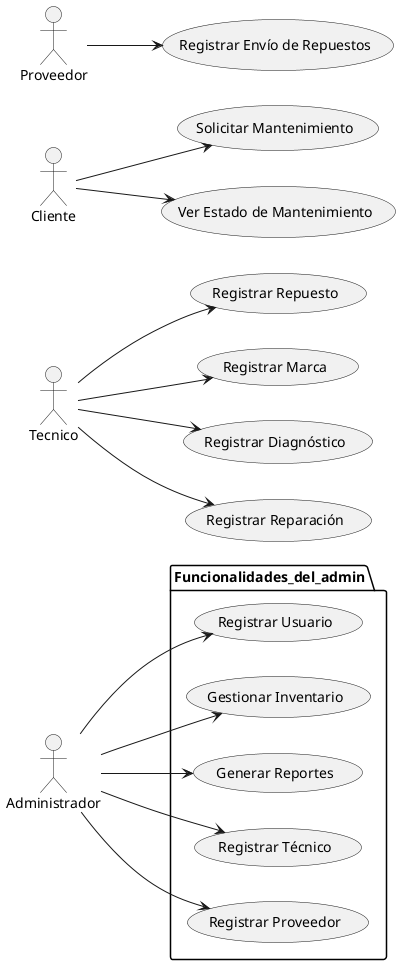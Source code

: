 @startuml



left to right direction

actor Administrador
actor Tecnico
actor Cliente
actor Proveedor

package Funcionalidades_del_admin {
    usecase "Registrar Usuario" as UC1
    usecase "Gestionar Inventario" as UC2
    usecase "Generar Reportes" as UC3
    usecase "Registrar Técnico" as UC4
    usecase "Registrar Proveedor" as UC5
}

together {
    usecase "Registrar Repuesto" as UC6
    usecase "Registrar Marca" as UC7
    usecase "Registrar Diagnóstico" as UC8
    usecase "Registrar Reparación" as UC9
}

together {
    usecase "Solicitar Mantenimiento" as UC10
    usecase "Ver Estado de Mantenimiento" as UC11
}

together {
    usecase "Registrar Envío de Repuestos" as UC12
}

Administrador -down-> UC1
Administrador -down-> UC2
Administrador -down-> UC3
Administrador -down-> UC4
Administrador -down-> UC5

Tecnico -down-> UC6
Tecnico -down-> UC7
Tecnico -down-> UC8
Tecnico -down-> UC9

Cliente -down-> UC10
Cliente -down-> UC11

Proveedor -down-> UC12
@enduml
